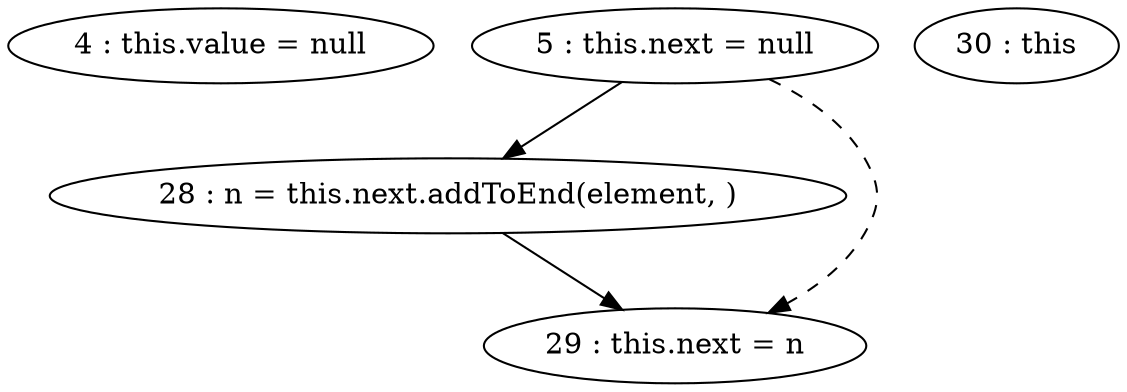 digraph G {
"4 : this.value = null"
"5 : this.next = null"
"5 : this.next = null" -> "28 : n = this.next.addToEnd(element, )"
"5 : this.next = null" -> "29 : this.next = n" [style=dashed]
"28 : n = this.next.addToEnd(element, )"
"28 : n = this.next.addToEnd(element, )" -> "29 : this.next = n"
"29 : this.next = n"
"30 : this"
}